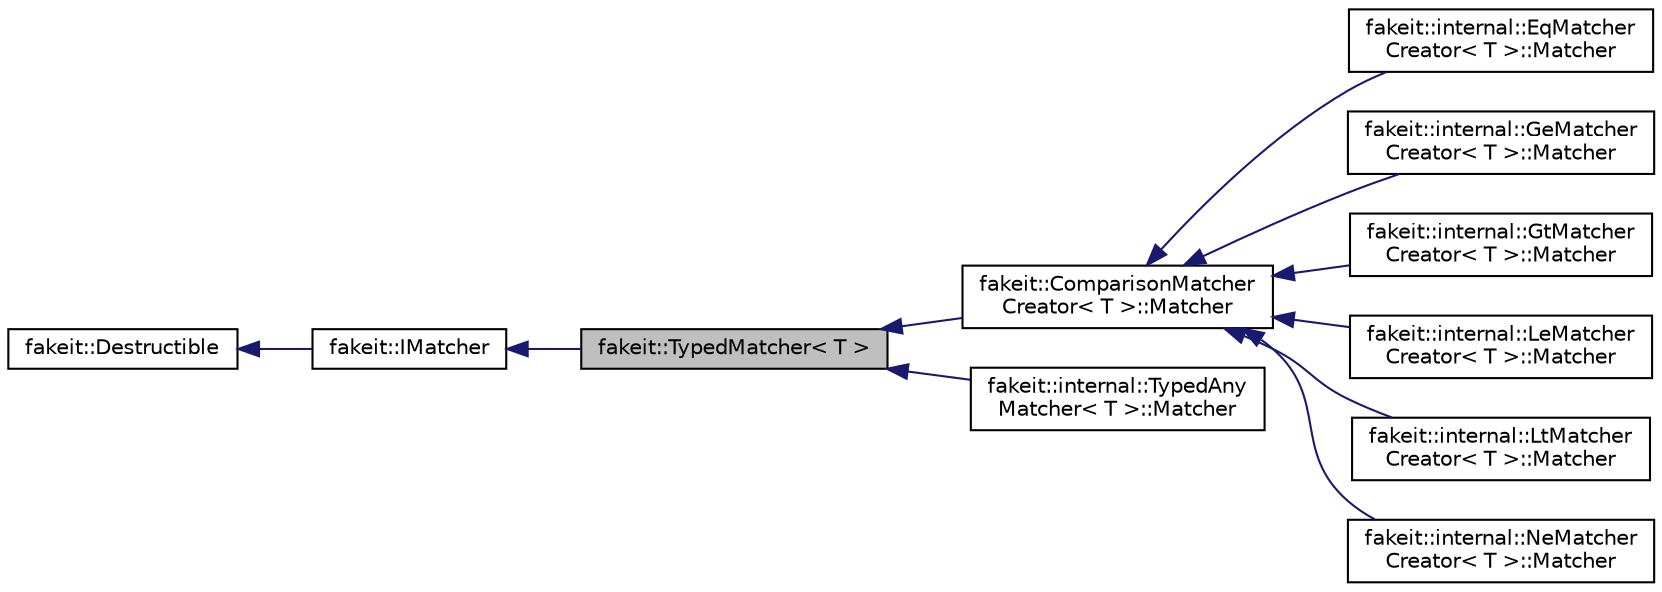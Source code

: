 digraph "fakeit::TypedMatcher&lt; T &gt;"
{
  edge [fontname="Helvetica",fontsize="10",labelfontname="Helvetica",labelfontsize="10"];
  node [fontname="Helvetica",fontsize="10",shape=record];
  rankdir="LR";
  Node1 [label="fakeit::TypedMatcher\< T \>",height=0.2,width=0.4,color="black", fillcolor="grey75", style="filled" fontcolor="black"];
  Node2 -> Node1 [dir="back",color="midnightblue",fontsize="10",style="solid",fontname="Helvetica"];
  Node2 [label="fakeit::IMatcher",height=0.2,width=0.4,color="black", fillcolor="white", style="filled",URL="$d5/dc6/structfakeit_1_1IMatcher.html"];
  Node3 -> Node2 [dir="back",color="midnightblue",fontsize="10",style="solid",fontname="Helvetica"];
  Node3 [label="fakeit::Destructible",height=0.2,width=0.4,color="black", fillcolor="white", style="filled",URL="$d3/d31/classfakeit_1_1Destructible.html"];
  Node1 -> Node4 [dir="back",color="midnightblue",fontsize="10",style="solid",fontname="Helvetica"];
  Node4 [label="fakeit::ComparisonMatcher\lCreator\< T \>::Matcher",height=0.2,width=0.4,color="black", fillcolor="white", style="filled",URL="$dc/d72/structfakeit_1_1ComparisonMatcherCreator_1_1Matcher.html"];
  Node4 -> Node5 [dir="back",color="midnightblue",fontsize="10",style="solid",fontname="Helvetica"];
  Node5 [label="fakeit::internal::EqMatcher\lCreator\< T \>::Matcher",height=0.2,width=0.4,color="black", fillcolor="white", style="filled",URL="$d3/d7b/structfakeit_1_1internal_1_1EqMatcherCreator_1_1Matcher.html"];
  Node4 -> Node6 [dir="back",color="midnightblue",fontsize="10",style="solid",fontname="Helvetica"];
  Node6 [label="fakeit::internal::GeMatcher\lCreator\< T \>::Matcher",height=0.2,width=0.4,color="black", fillcolor="white", style="filled",URL="$d9/dfb/structfakeit_1_1internal_1_1GeMatcherCreator_1_1Matcher.html"];
  Node4 -> Node7 [dir="back",color="midnightblue",fontsize="10",style="solid",fontname="Helvetica"];
  Node7 [label="fakeit::internal::GtMatcher\lCreator\< T \>::Matcher",height=0.2,width=0.4,color="black", fillcolor="white", style="filled",URL="$d7/df9/structfakeit_1_1internal_1_1GtMatcherCreator_1_1Matcher.html"];
  Node4 -> Node8 [dir="back",color="midnightblue",fontsize="10",style="solid",fontname="Helvetica"];
  Node8 [label="fakeit::internal::LeMatcher\lCreator\< T \>::Matcher",height=0.2,width=0.4,color="black", fillcolor="white", style="filled",URL="$db/d6f/structfakeit_1_1internal_1_1LeMatcherCreator_1_1Matcher.html"];
  Node4 -> Node9 [dir="back",color="midnightblue",fontsize="10",style="solid",fontname="Helvetica"];
  Node9 [label="fakeit::internal::LtMatcher\lCreator\< T \>::Matcher",height=0.2,width=0.4,color="black", fillcolor="white", style="filled",URL="$db/d74/structfakeit_1_1internal_1_1LtMatcherCreator_1_1Matcher.html"];
  Node4 -> Node10 [dir="back",color="midnightblue",fontsize="10",style="solid",fontname="Helvetica"];
  Node10 [label="fakeit::internal::NeMatcher\lCreator\< T \>::Matcher",height=0.2,width=0.4,color="black", fillcolor="white", style="filled",URL="$d4/d94/structfakeit_1_1internal_1_1NeMatcherCreator_1_1Matcher.html"];
  Node1 -> Node11 [dir="back",color="midnightblue",fontsize="10",style="solid",fontname="Helvetica"];
  Node11 [label="fakeit::internal::TypedAny\lMatcher\< T \>::Matcher",height=0.2,width=0.4,color="black", fillcolor="white", style="filled",URL="$d0/dd9/structfakeit_1_1internal_1_1TypedAnyMatcher_1_1Matcher.html"];
}
